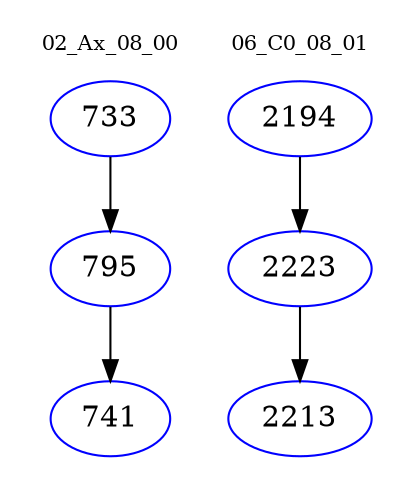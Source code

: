 digraph{
subgraph cluster_0 {
color = white
label = "02_Ax_08_00";
fontsize=10;
T0_733 [label="733", color="blue"]
T0_733 -> T0_795 [color="black"]
T0_795 [label="795", color="blue"]
T0_795 -> T0_741 [color="black"]
T0_741 [label="741", color="blue"]
}
subgraph cluster_1 {
color = white
label = "06_C0_08_01";
fontsize=10;
T1_2194 [label="2194", color="blue"]
T1_2194 -> T1_2223 [color="black"]
T1_2223 [label="2223", color="blue"]
T1_2223 -> T1_2213 [color="black"]
T1_2213 [label="2213", color="blue"]
}
}

